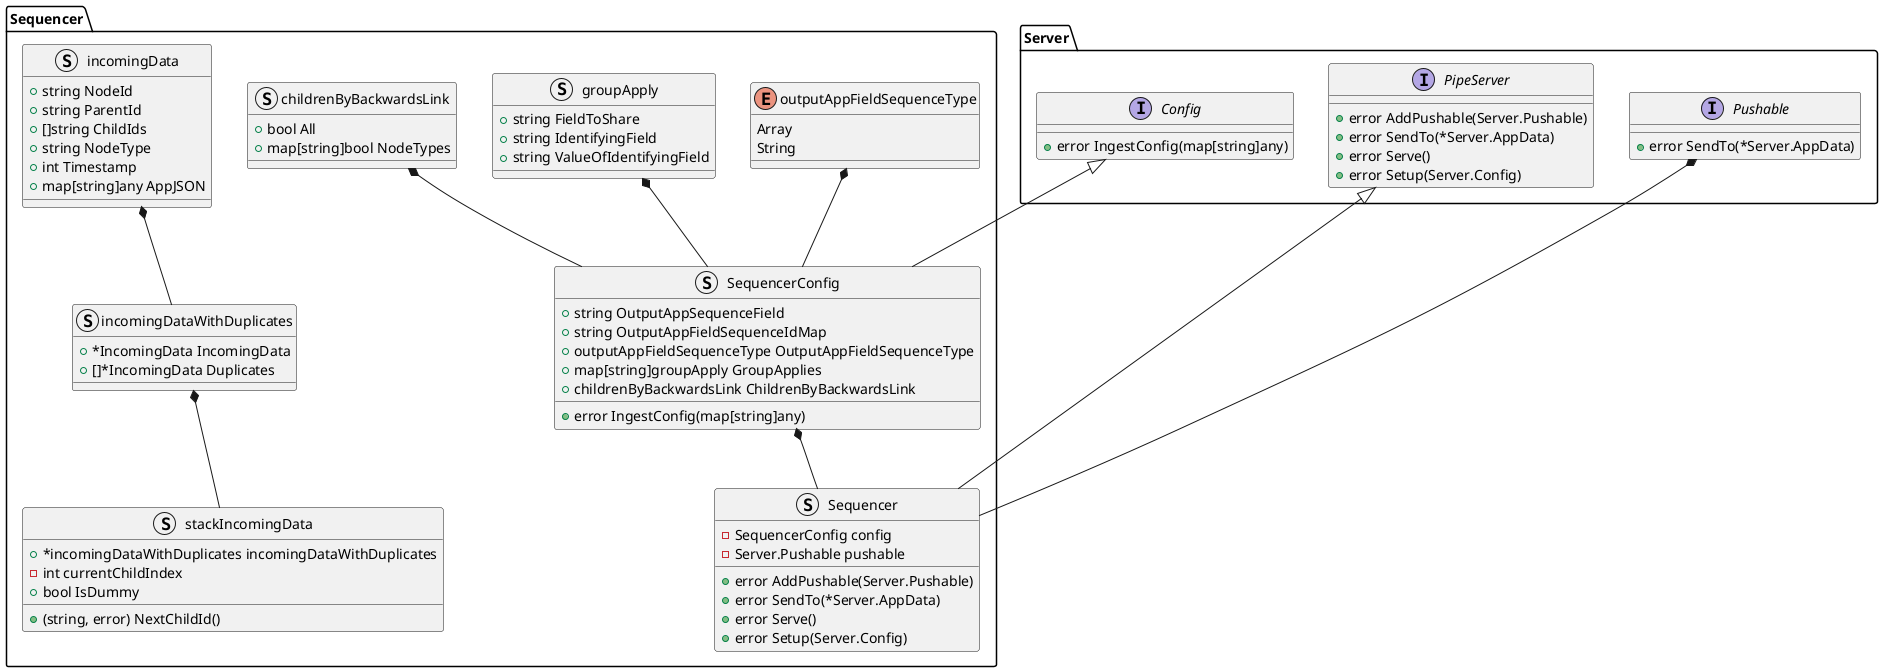 @startuml
interface Server.Config {
    +error IngestConfig(map[string]any)
}
interface Server.PipeServer {
    +error AddPushable(Server.Pushable)
    +error SendTo(*Server.AppData)
    +error Serve()
    +error Setup(Server.Config)
}
interface Server.Pushable {
    +error SendTo(*Server.AppData)
}

namespace Sequencer {
    enum outputAppFieldSequenceType {
        Array
        String
    }
    struct groupApply {
        +string FieldToShare
        +string IdentifyingField
        +string ValueOfIdentifyingField
    }
    struct childrenByBackwardsLink {
        +bool All
        +map[string]bool NodeTypes
    }
    struct SequencerConfig {
        +string OutputAppSequenceField
        +string OutputAppFieldSequenceIdMap
        +outputAppFieldSequenceType OutputAppFieldSequenceType
        +map[string]groupApply GroupApplies
        +childrenByBackwardsLink ChildrenByBackwardsLink
        +error IngestConfig(map[string]any)
    }
    struct Sequencer {
        -SequencerConfig config
        -Server.Pushable pushable
        +error AddPushable(Server.Pushable)
        +error SendTo(*Server.AppData)
        +error Serve()
        +error Setup(Server.Config)
    }
    struct incomingData {
        +string NodeId
        +string ParentId
        +[]string ChildIds
        +string NodeType
        +int Timestamp
        +map[string]any AppJSON
    }
    struct incomingDataWithDuplicates {
        +*IncomingData IncomingData
        +[]*IncomingData Duplicates
    }
    struct stackIncomingData {
        +*incomingDataWithDuplicates incomingDataWithDuplicates
        -int currentChildIndex
        +bool IsDummy
        +(string, error) NextChildId()
    }
}

Server.PipeServer <|-- Sequencer.Sequencer
Server.Pushable *-- Sequencer.Sequencer
Server.Config <|-- Sequencer.SequencerConfig
Sequencer.SequencerConfig *-- Sequencer.Sequencer
Sequencer.incomingData *-- Sequencer.incomingDataWithDuplicates
Sequencer.incomingDataWithDuplicates *-- Sequencer.stackIncomingData
Sequencer.groupApply *-- Sequencer.SequencerConfig
Sequencer.childrenByBackwardsLink *-- Sequencer.SequencerConfig
Sequencer.outputAppFieldSequenceType *-- Sequencer.SequencerConfig

@enduml